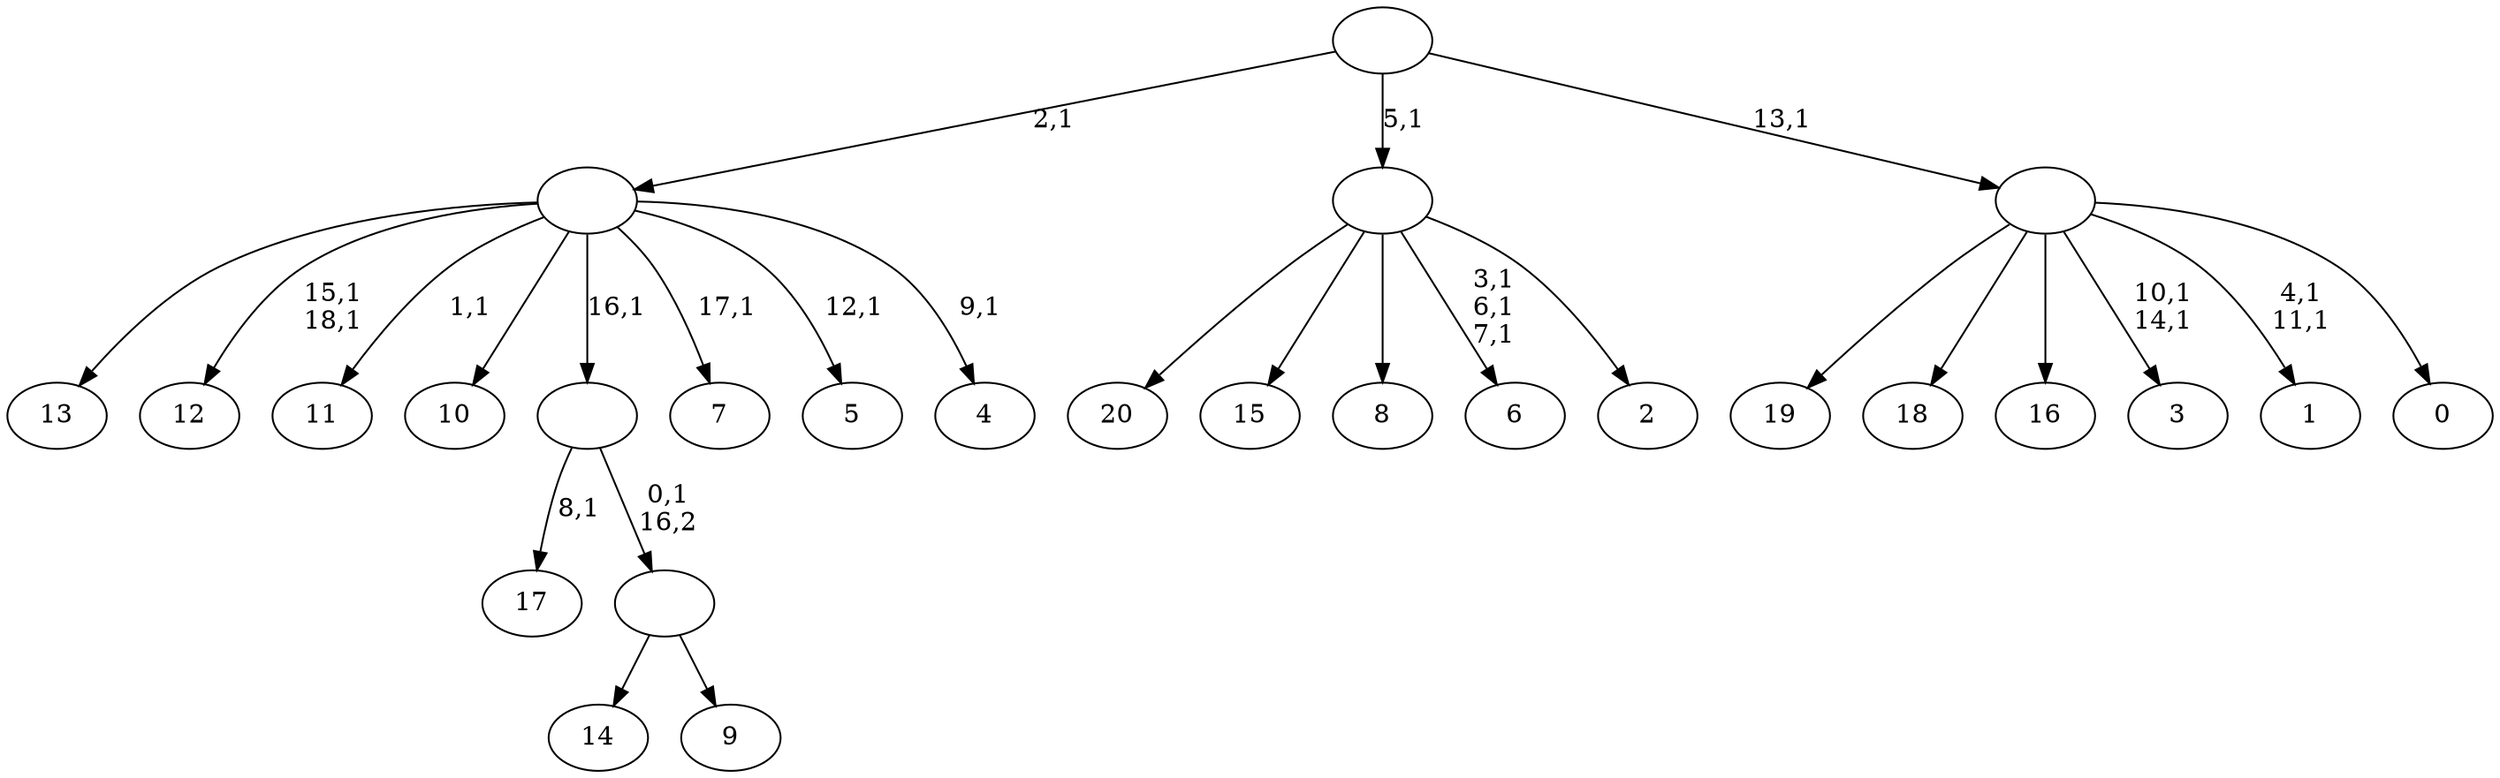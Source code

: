 digraph T {
	40 [label="20"]
	39 [label="19"]
	38 [label="18"]
	37 [label="17"]
	35 [label="16"]
	34 [label="15"]
	33 [label="14"]
	32 [label="13"]
	31 [label="12"]
	28 [label="11"]
	26 [label="10"]
	25 [label="9"]
	24 [label=""]
	23 [label=""]
	22 [label="8"]
	21 [label="7"]
	19 [label="6"]
	15 [label="5"]
	13 [label="4"]
	11 [label=""]
	10 [label="3"]
	7 [label="2"]
	6 [label=""]
	5 [label="1"]
	2 [label="0"]
	1 [label=""]
	0 [label=""]
	24 -> 33 [label=""]
	24 -> 25 [label=""]
	23 -> 37 [label="8,1"]
	23 -> 24 [label="0,1\n16,2"]
	11 -> 13 [label="9,1"]
	11 -> 15 [label="12,1"]
	11 -> 21 [label="17,1"]
	11 -> 28 [label="1,1"]
	11 -> 31 [label="15,1\n18,1"]
	11 -> 32 [label=""]
	11 -> 26 [label=""]
	11 -> 23 [label="16,1"]
	6 -> 19 [label="3,1\n6,1\n7,1"]
	6 -> 40 [label=""]
	6 -> 34 [label=""]
	6 -> 22 [label=""]
	6 -> 7 [label=""]
	1 -> 5 [label="4,1\n11,1"]
	1 -> 10 [label="10,1\n14,1"]
	1 -> 39 [label=""]
	1 -> 38 [label=""]
	1 -> 35 [label=""]
	1 -> 2 [label=""]
	0 -> 11 [label="2,1"]
	0 -> 6 [label="5,1"]
	0 -> 1 [label="13,1"]
}
